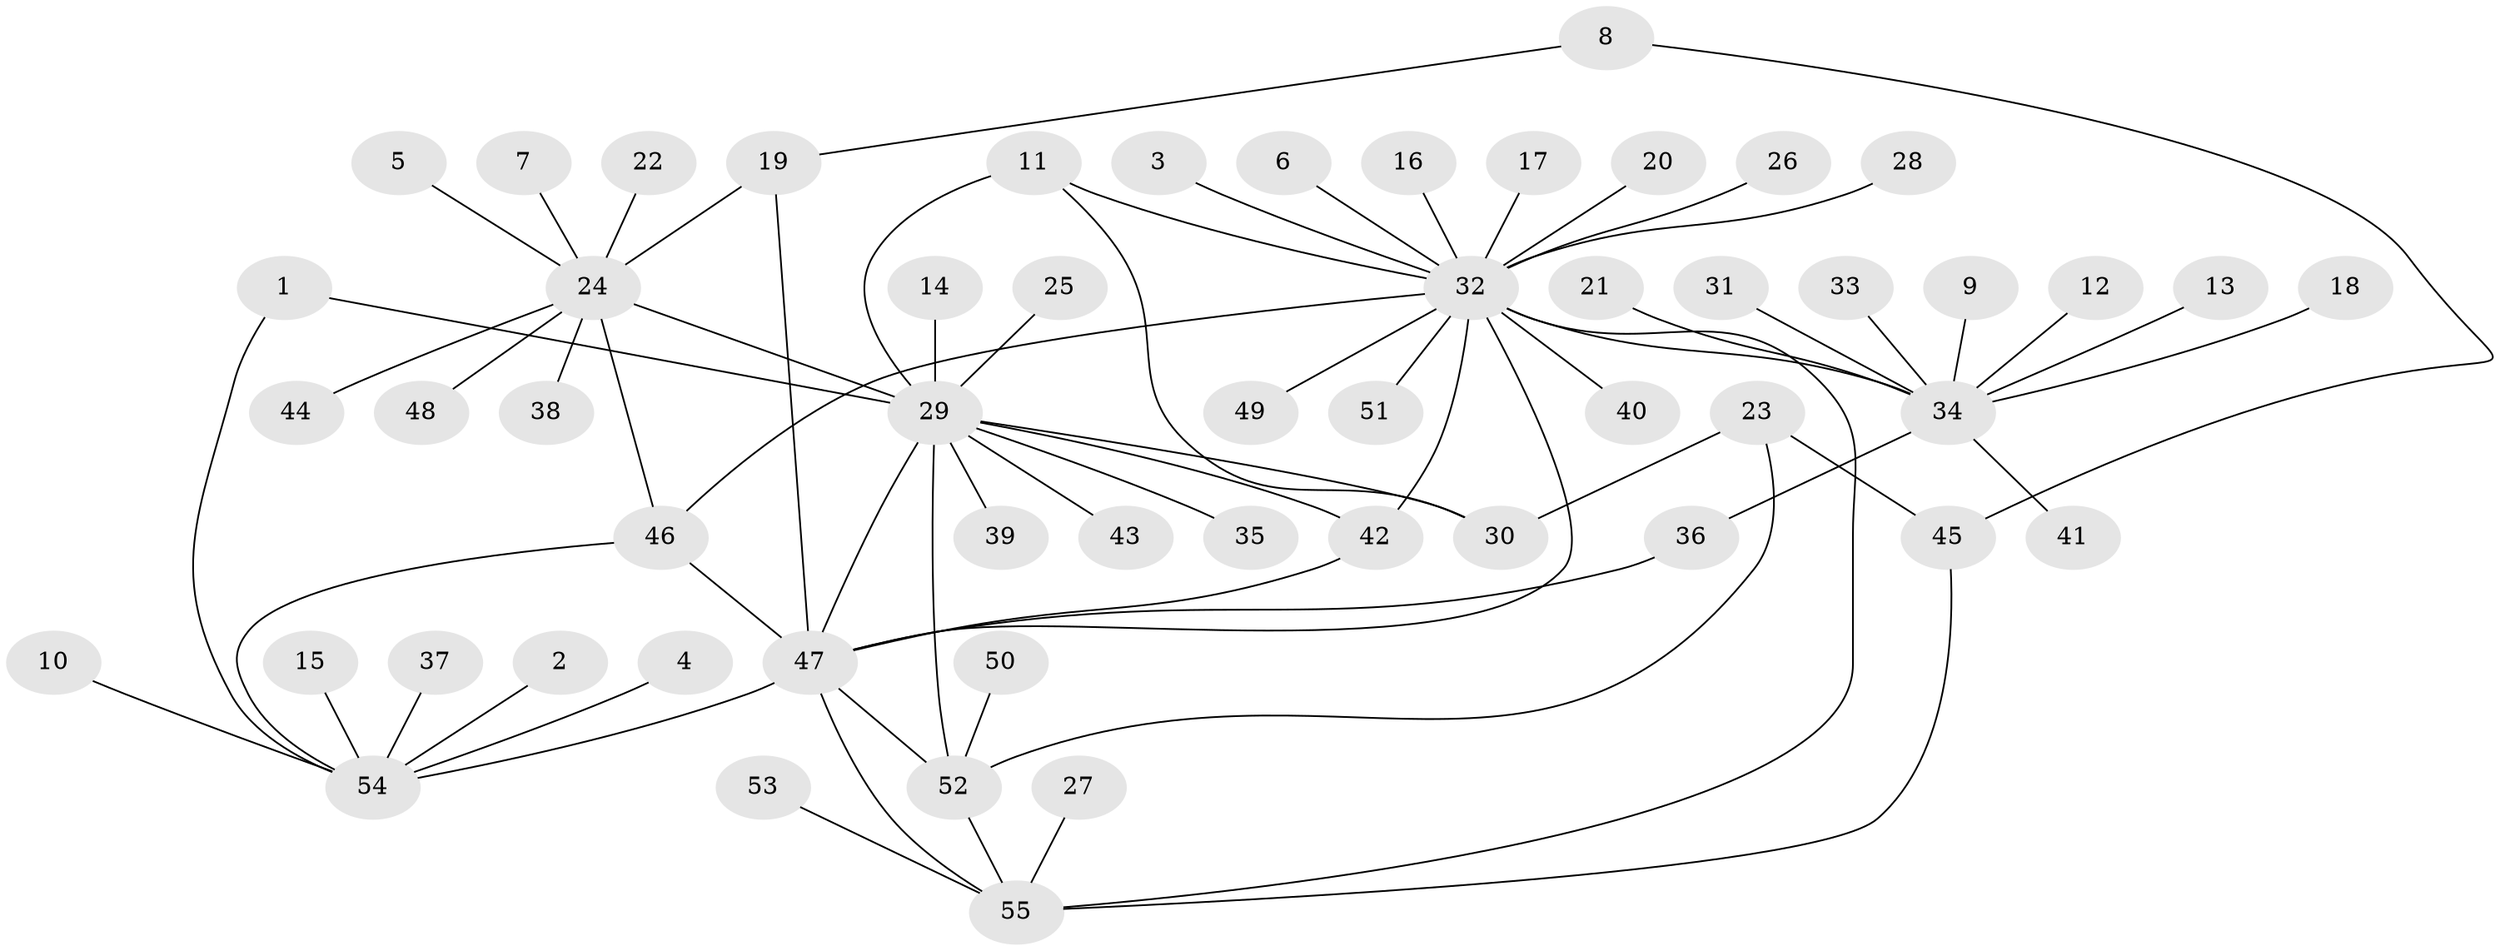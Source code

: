 // original degree distribution, {2: 0.27941176470588236, 10: 0.014705882352941176, 13: 0.014705882352941176, 23: 0.007352941176470588, 9: 0.007352941176470588, 1: 0.5367647058823529, 16: 0.007352941176470588, 5: 0.029411764705882353, 6: 0.014705882352941176, 3: 0.051470588235294115, 4: 0.03676470588235294}
// Generated by graph-tools (version 1.1) at 2025/36/03/04/25 23:36:45]
// undirected, 55 vertices, 70 edges
graph export_dot {
  node [color=gray90,style=filled];
  1;
  2;
  3;
  4;
  5;
  6;
  7;
  8;
  9;
  10;
  11;
  12;
  13;
  14;
  15;
  16;
  17;
  18;
  19;
  20;
  21;
  22;
  23;
  24;
  25;
  26;
  27;
  28;
  29;
  30;
  31;
  32;
  33;
  34;
  35;
  36;
  37;
  38;
  39;
  40;
  41;
  42;
  43;
  44;
  45;
  46;
  47;
  48;
  49;
  50;
  51;
  52;
  53;
  54;
  55;
  1 -- 29 [weight=1.0];
  1 -- 54 [weight=1.0];
  2 -- 54 [weight=1.0];
  3 -- 32 [weight=1.0];
  4 -- 54 [weight=1.0];
  5 -- 24 [weight=1.0];
  6 -- 32 [weight=1.0];
  7 -- 24 [weight=1.0];
  8 -- 19 [weight=1.0];
  8 -- 45 [weight=1.0];
  9 -- 34 [weight=1.0];
  10 -- 54 [weight=1.0];
  11 -- 29 [weight=1.0];
  11 -- 30 [weight=1.0];
  11 -- 32 [weight=1.0];
  12 -- 34 [weight=1.0];
  13 -- 34 [weight=1.0];
  14 -- 29 [weight=1.0];
  15 -- 54 [weight=1.0];
  16 -- 32 [weight=1.0];
  17 -- 32 [weight=1.0];
  18 -- 34 [weight=1.0];
  19 -- 24 [weight=2.0];
  19 -- 47 [weight=1.0];
  20 -- 32 [weight=1.0];
  21 -- 34 [weight=1.0];
  22 -- 24 [weight=1.0];
  23 -- 30 [weight=1.0];
  23 -- 45 [weight=1.0];
  23 -- 52 [weight=1.0];
  24 -- 29 [weight=1.0];
  24 -- 38 [weight=1.0];
  24 -- 44 [weight=1.0];
  24 -- 46 [weight=1.0];
  24 -- 48 [weight=1.0];
  25 -- 29 [weight=1.0];
  26 -- 32 [weight=1.0];
  27 -- 55 [weight=1.0];
  28 -- 32 [weight=1.0];
  29 -- 30 [weight=1.0];
  29 -- 35 [weight=1.0];
  29 -- 39 [weight=1.0];
  29 -- 42 [weight=1.0];
  29 -- 43 [weight=1.0];
  29 -- 47 [weight=1.0];
  29 -- 52 [weight=2.0];
  31 -- 34 [weight=1.0];
  32 -- 34 [weight=3.0];
  32 -- 40 [weight=1.0];
  32 -- 42 [weight=1.0];
  32 -- 46 [weight=1.0];
  32 -- 47 [weight=1.0];
  32 -- 49 [weight=1.0];
  32 -- 51 [weight=1.0];
  32 -- 55 [weight=1.0];
  33 -- 34 [weight=1.0];
  34 -- 36 [weight=1.0];
  34 -- 41 [weight=1.0];
  36 -- 47 [weight=1.0];
  37 -- 54 [weight=1.0];
  42 -- 47 [weight=1.0];
  45 -- 55 [weight=1.0];
  46 -- 47 [weight=1.0];
  46 -- 54 [weight=1.0];
  47 -- 52 [weight=1.0];
  47 -- 54 [weight=1.0];
  47 -- 55 [weight=1.0];
  50 -- 52 [weight=1.0];
  52 -- 55 [weight=1.0];
  53 -- 55 [weight=1.0];
}
